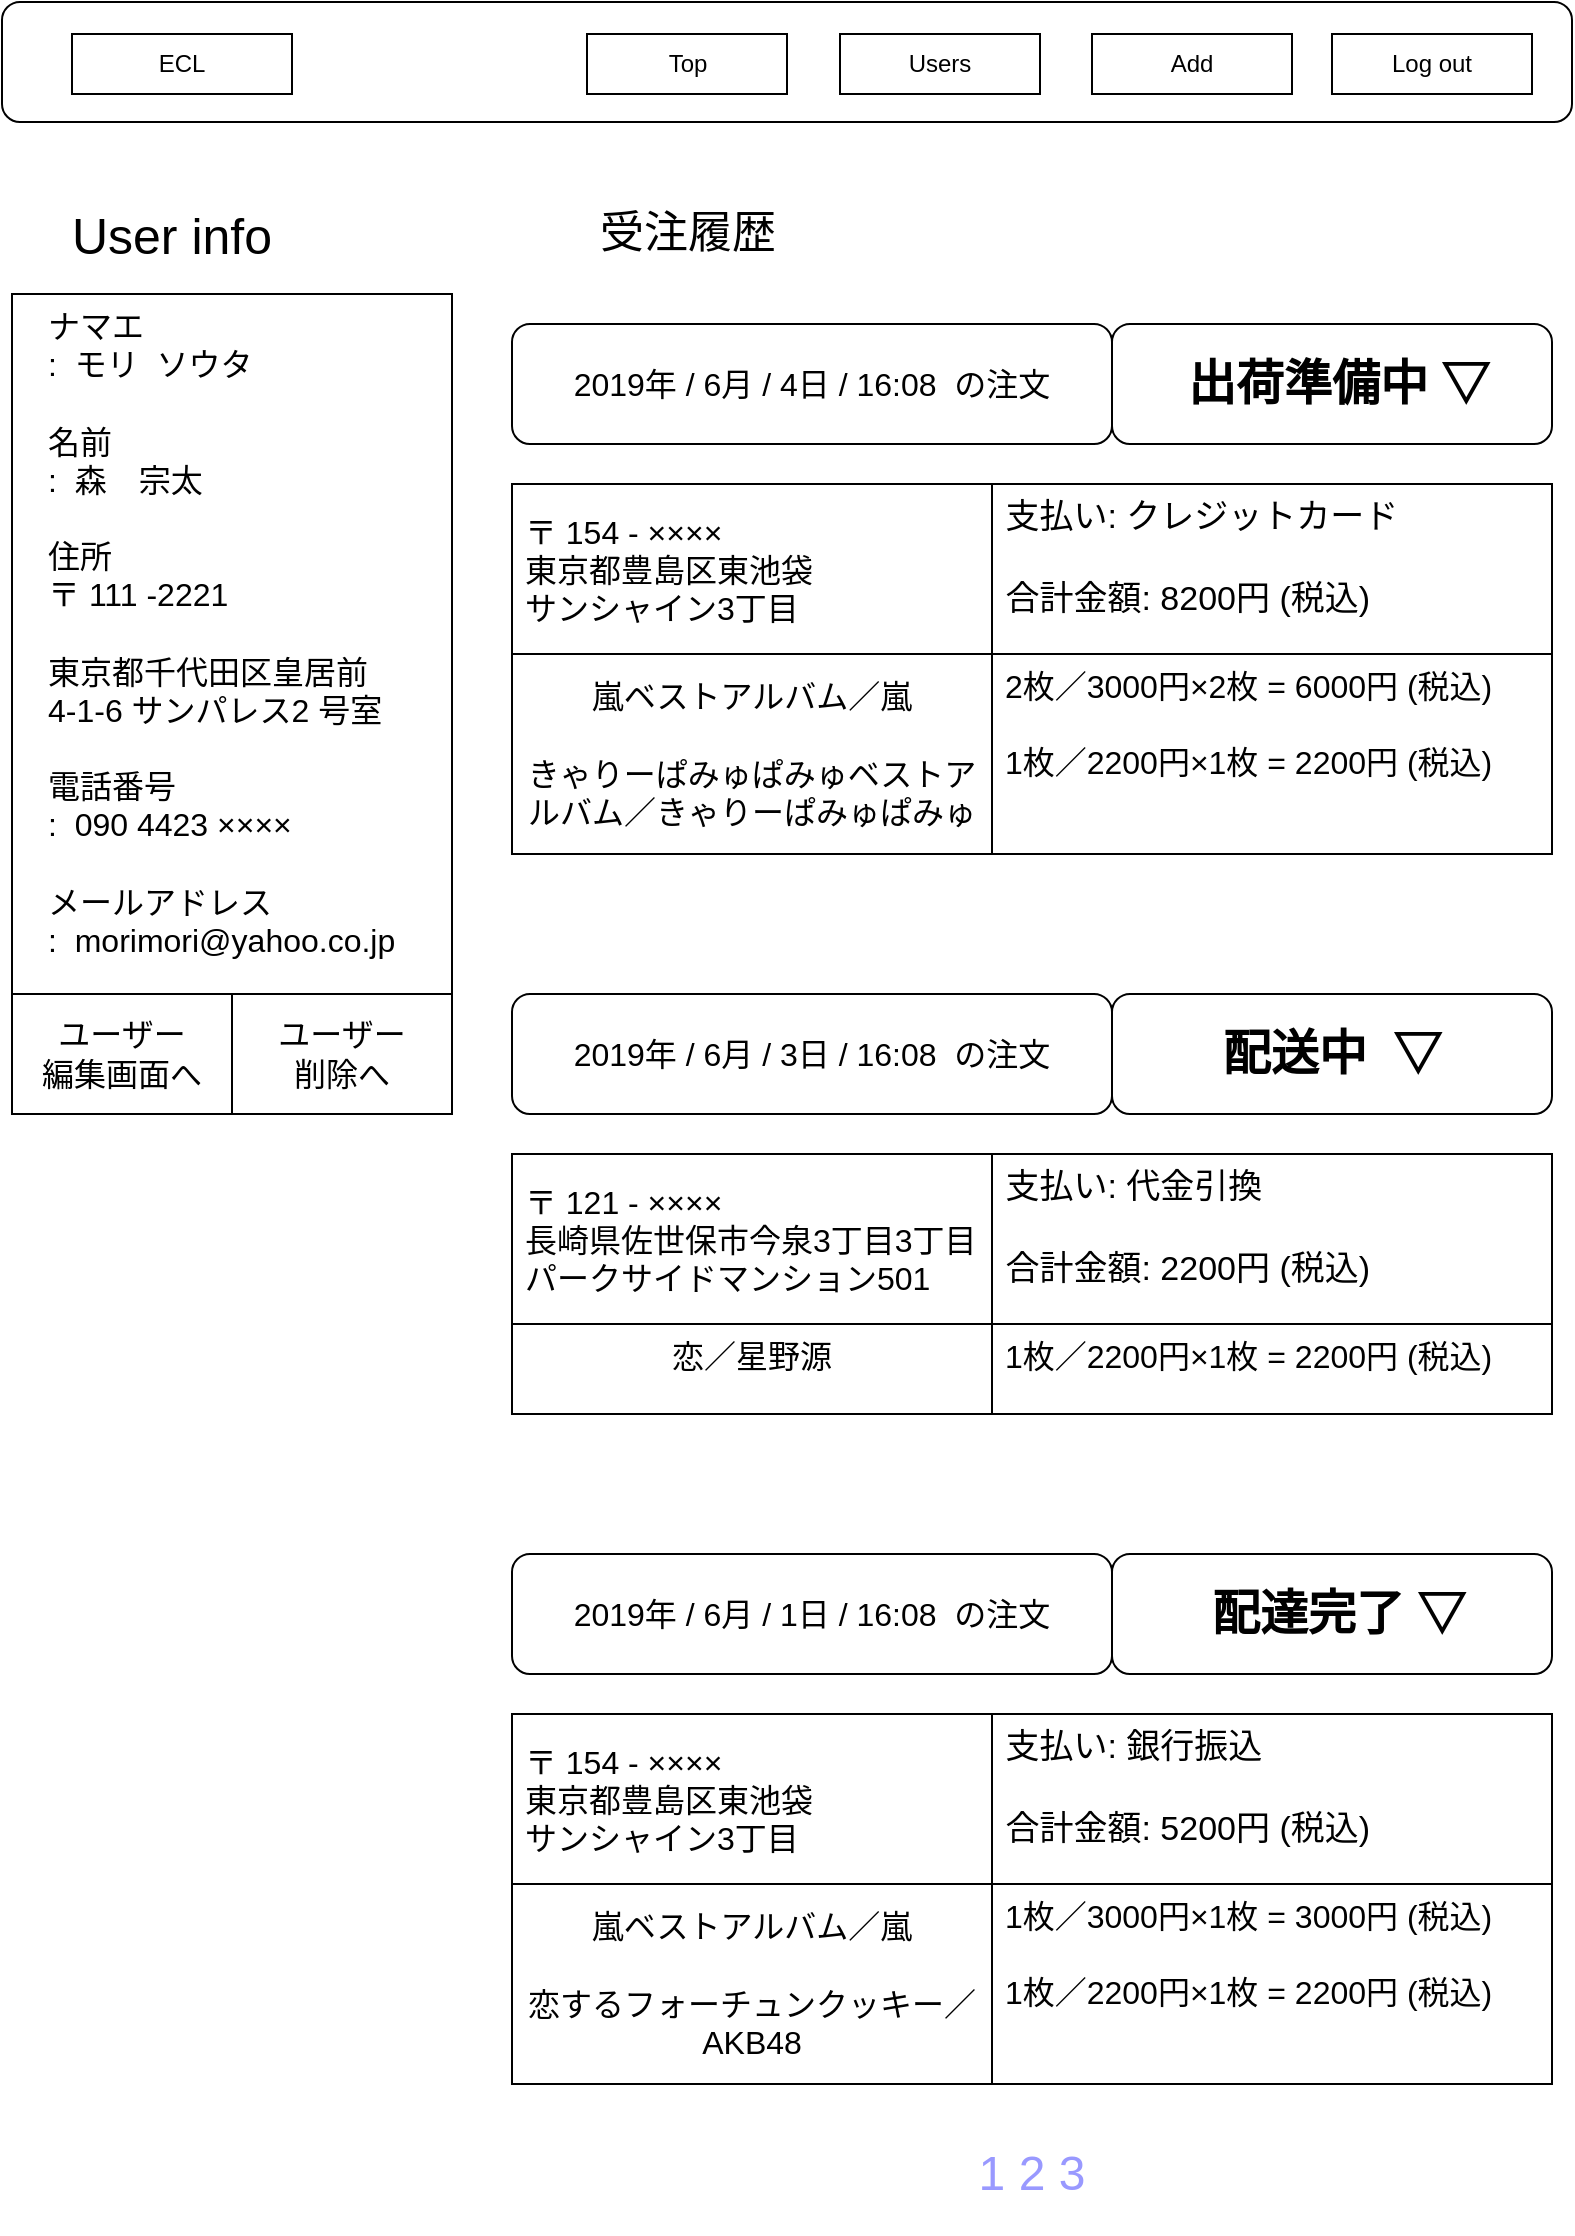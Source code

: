 <mxfile version="10.8.9" type="github"><diagram id="50Dxd6yPXRq7qMc2vB97" name="Page-1"><mxGraphModel dx="840" dy="484" grid="1" gridSize="10" guides="1" tooltips="1" connect="1" arrows="1" fold="1" page="1" pageScale="1" pageWidth="827" pageHeight="1169" math="0" shadow="0"><root><mxCell id="0"/><mxCell id="1" parent="0"/><mxCell id="UZSk_sChq5RonT3k2Ovc-3" value="" style="rounded=1;whiteSpace=wrap;html=1;" parent="1" vertex="1"><mxGeometry x="25" y="34" width="785" height="60" as="geometry"/></mxCell><mxCell id="UZSk_sChq5RonT3k2Ovc-4" value="ECL" style="rounded=0;whiteSpace=wrap;html=1;" parent="1" vertex="1"><mxGeometry x="60" y="50" width="110" height="30" as="geometry"/></mxCell><mxCell id="UZSk_sChq5RonT3k2Ovc-5" value="Top" style="rounded=0;whiteSpace=wrap;html=1;" parent="1" vertex="1"><mxGeometry x="317.5" y="50" width="100" height="30" as="geometry"/></mxCell><mxCell id="UZSk_sChq5RonT3k2Ovc-6" value="Add" style="rounded=0;whiteSpace=wrap;html=1;" parent="1" vertex="1"><mxGeometry x="570" y="50" width="100" height="30" as="geometry"/></mxCell><mxCell id="UZSk_sChq5RonT3k2Ovc-7" value="Log out" style="rounded=0;whiteSpace=wrap;html=1;" parent="1" vertex="1"><mxGeometry x="690" y="50" width="100" height="30" as="geometry"/></mxCell><mxCell id="2L29x2qr-hP5VxPjzTvn-1" value="Users" style="rounded=0;whiteSpace=wrap;html=1;" parent="1" vertex="1"><mxGeometry x="444" y="50" width="100" height="30" as="geometry"/></mxCell><mxCell id="uoC2nZNeho3rs4pRY6W8-2" value="&lt;font style=&quot;font-size: 25px&quot;&gt;User info&lt;/font&gt;" style="rounded=0;whiteSpace=wrap;html=1;strokeColor=none;" parent="1" vertex="1"><mxGeometry x="50" y="120" width="120" height="60" as="geometry"/></mxCell><mxCell id="uoC2nZNeho3rs4pRY6W8-4" value="&lt;div style=&quot;text-align: left&quot;&gt;&lt;span style=&quot;font-size: 16px&quot;&gt;　ナマエ&lt;/span&gt;&lt;/div&gt;&lt;div style=&quot;text-align: left&quot;&gt;&lt;span style=&quot;font-size: 16px&quot;&gt;　:&amp;nbsp; モリ&amp;nbsp; ソウタ&lt;/span&gt;&lt;/div&gt;&lt;div style=&quot;text-align: left&quot;&gt;&lt;span style=&quot;font-size: 16px&quot;&gt;&lt;br&gt;&lt;/span&gt;&lt;/div&gt;&lt;div style=&quot;text-align: left&quot;&gt;&lt;span style=&quot;font-size: 16px&quot;&gt;　名前&lt;/span&gt;&lt;/div&gt;&lt;div style=&quot;text-align: left&quot;&gt;&lt;span style=&quot;font-size: 16px&quot;&gt;　:&amp;nbsp; 森　宗太&lt;/span&gt;&lt;/div&gt;&lt;div style=&quot;text-align: left&quot;&gt;&lt;span style=&quot;font-size: 16px&quot;&gt;&lt;br&gt;&lt;/span&gt;&lt;/div&gt;&lt;div style=&quot;text-align: left&quot;&gt;&lt;span style=&quot;font-size: 16px&quot;&gt;　住所&lt;/span&gt;&lt;/div&gt;&lt;div style=&quot;text-align: left&quot;&gt;&lt;span style=&quot;font-size: 16px&quot;&gt;　〒 111 -2221&lt;/span&gt;&lt;/div&gt;&lt;div style=&quot;text-align: left&quot;&gt;&lt;span style=&quot;font-size: 16px&quot;&gt;　&lt;/span&gt;&lt;/div&gt;&lt;div style=&quot;text-align: left&quot;&gt;&lt;span style=&quot;font-size: 16px&quot;&gt;　東京都千代田区皇居前&lt;/span&gt;&lt;/div&gt;&lt;div style=&quot;text-align: left&quot;&gt;&lt;span style=&quot;font-size: 16px&quot;&gt;　4-1-6 サンパレス2 号室&lt;/span&gt;&lt;/div&gt;&lt;div style=&quot;text-align: left&quot;&gt;&lt;span style=&quot;font-size: 16px&quot;&gt;&lt;br&gt;&lt;/span&gt;&lt;/div&gt;&lt;div style=&quot;text-align: left&quot;&gt;&lt;span style=&quot;font-size: 16px&quot;&gt;　電話番号&lt;/span&gt;&lt;/div&gt;&lt;div style=&quot;text-align: left&quot;&gt;&lt;span style=&quot;font-size: 16px&quot;&gt;　:&amp;nbsp; 090 4423 ××××&lt;/span&gt;&lt;/div&gt;&lt;div style=&quot;text-align: left&quot;&gt;&lt;span style=&quot;font-size: 16px&quot;&gt;&lt;br&gt;&lt;/span&gt;&lt;/div&gt;&lt;div style=&quot;text-align: left&quot;&gt;&lt;span style=&quot;font-size: 16px&quot;&gt;　メールアドレス&lt;/span&gt;&lt;/div&gt;&lt;div style=&quot;text-align: left&quot;&gt;&lt;span style=&quot;font-size: 16px&quot;&gt;　:&amp;nbsp; morimori@yahoo.co.jp&lt;/span&gt;&lt;/div&gt;&lt;div style=&quot;text-align: left&quot;&gt;&lt;span style=&quot;font-size: 16px&quot;&gt;&lt;br&gt;&lt;/span&gt;&lt;/div&gt;&lt;div style=&quot;text-align: left&quot;&gt;&lt;span style=&quot;font-size: 16px&quot;&gt;　&lt;/span&gt;&lt;/div&gt;" style="rounded=0;whiteSpace=wrap;html=1;strokeColor=#000000;direction=south;fillColor=#ffffff;align=left;verticalAlign=top;" parent="1" vertex="1"><mxGeometry x="30" y="180" width="220" height="350" as="geometry"/></mxCell><mxCell id="uoC2nZNeho3rs4pRY6W8-6" value="&lt;span style=&quot;font-size: 22px&quot;&gt;受注履歴&lt;/span&gt;" style="rounded=0;whiteSpace=wrap;html=1;strokeColor=none;fillColor=#ffffff;" parent="1" vertex="1"><mxGeometry x="307.5" y="120" width="120" height="60" as="geometry"/></mxCell><mxCell id="uoC2nZNeho3rs4pRY6W8-15" value="嵐ベストアルバム／嵐&lt;br&gt;&lt;span&gt;&lt;br&gt;きゃりーぱみゅぱみゅベストアルバム／きゃりーぱみゅぱみゅ&lt;/span&gt;" style="rounded=0;whiteSpace=wrap;html=1;strokeColor=#000000;fillColor=#ffffff;fontSize=16;" parent="1" vertex="1"><mxGeometry x="280" y="360" width="240" height="100" as="geometry"/></mxCell><mxCell id="uoC2nZNeho3rs4pRY6W8-16" value="&amp;nbsp;支払い:&amp;nbsp;クレジットカード&lt;br&gt;&lt;br&gt;&amp;nbsp;合計金額: 8200円 (税込)&lt;br&gt;" style="rounded=0;whiteSpace=wrap;html=1;strokeColor=#000000;fillColor=none;fontSize=17;verticalAlign=top;align=left;" parent="1" vertex="1"><mxGeometry x="520" y="275" width="280" height="85" as="geometry"/></mxCell><mxCell id="uoC2nZNeho3rs4pRY6W8-18" value="&amp;nbsp;2枚／3000円×2枚 = 6000円 (税込)&lt;br&gt;&lt;br&gt;&amp;nbsp;1枚／2200円×1枚 = 2200円 (税込)&lt;br&gt;" style="rounded=0;whiteSpace=wrap;html=1;strokeColor=#000000;fillColor=#ffffff;fontSize=16;verticalAlign=top;align=left;" parent="1" vertex="1"><mxGeometry x="520" y="360" width="280" height="100" as="geometry"/></mxCell><mxCell id="uoC2nZNeho3rs4pRY6W8-19" value="&lt;div style=&quot;text-align: left&quot;&gt;&lt;span&gt;&amp;nbsp;〒 154 - ××××&lt;/span&gt;&lt;/div&gt;&amp;nbsp;東京都豊島区東池袋&lt;br&gt;&amp;nbsp;サンシャイン3丁目&lt;br&gt;" style="rounded=0;whiteSpace=wrap;html=1;strokeColor=#000000;fillColor=#ffffff;fontSize=16;align=left;" parent="1" vertex="1"><mxGeometry x="280" y="275" width="240" height="85" as="geometry"/></mxCell><mxCell id="uoC2nZNeho3rs4pRY6W8-37" value="2019年 / 6月 / 4日 / 16:08&amp;nbsp; の注文" style="rounded=1;whiteSpace=wrap;html=1;strokeColor=#000000;fillColor=none;fontSize=16;" parent="1" vertex="1"><mxGeometry x="280" y="195" width="300" height="60" as="geometry"/></mxCell><mxCell id="uoC2nZNeho3rs4pRY6W8-42" value="ユーザー&lt;br&gt;編集画面へ" style="rounded=0;whiteSpace=wrap;html=1;strokeColor=#000000;fillColor=none;fontSize=16;" parent="1" vertex="1"><mxGeometry x="30" y="530" width="110" height="60" as="geometry"/></mxCell><mxCell id="vnpIPEJPOJ_XRou353Tg-1" value="ユーザー&lt;br&gt;削除へ&lt;br&gt;" style="rounded=0;whiteSpace=wrap;html=1;strokeColor=#000000;fillColor=none;fontSize=16;" parent="1" vertex="1"><mxGeometry x="140" y="530" width="110" height="60" as="geometry"/></mxCell><mxCell id="51n4fz1FGqf5ZQ4d8BYA-1" value="&lt;font style=&quot;font-size: 24px&quot;&gt;&lt;b&gt;&amp;nbsp;出荷準備中 ▽&lt;/b&gt;&lt;/font&gt;" style="rounded=1;whiteSpace=wrap;html=1;align=center;" parent="1" vertex="1"><mxGeometry x="580" y="195" width="220" height="60" as="geometry"/></mxCell><mxCell id="51n4fz1FGqf5ZQ4d8BYA-2" value="2019年 / 6月 / 3日 / 16:08&amp;nbsp; の注文" style="rounded=1;whiteSpace=wrap;html=1;strokeColor=#000000;fillColor=none;fontSize=16;" parent="1" vertex="1"><mxGeometry x="280" y="530" width="300" height="60" as="geometry"/></mxCell><mxCell id="51n4fz1FGqf5ZQ4d8BYA-3" value="&lt;font style=&quot;font-size: 24px&quot;&gt;&lt;b&gt;配送中&amp;nbsp; ▽&lt;/b&gt;&lt;/font&gt;" style="rounded=1;whiteSpace=wrap;html=1;align=center;" parent="1" vertex="1"><mxGeometry x="580" y="530" width="220" height="60" as="geometry"/></mxCell><mxCell id="51n4fz1FGqf5ZQ4d8BYA-4" value="&amp;nbsp;支払い: 代金引換&lt;br&gt;&lt;br&gt;&amp;nbsp;合計金額: 2200円 (税込)&lt;br&gt;" style="rounded=0;whiteSpace=wrap;html=1;strokeColor=#000000;fillColor=none;fontSize=17;verticalAlign=top;align=left;" parent="1" vertex="1"><mxGeometry x="520" y="610" width="280" height="85" as="geometry"/></mxCell><mxCell id="51n4fz1FGqf5ZQ4d8BYA-5" value="&amp;nbsp;1枚／2200円×1枚 = 2200円 (税込)&lt;br&gt;" style="rounded=0;whiteSpace=wrap;html=1;strokeColor=#000000;fillColor=#ffffff;fontSize=16;verticalAlign=top;align=left;" parent="1" vertex="1"><mxGeometry x="520" y="695" width="280" height="45" as="geometry"/></mxCell><mxCell id="51n4fz1FGqf5ZQ4d8BYA-6" value="恋／星野源&lt;br&gt;&lt;span&gt;&lt;br&gt;&lt;br&gt;&lt;/span&gt;" style="rounded=0;whiteSpace=wrap;html=1;strokeColor=#000000;fillColor=#ffffff;fontSize=16;verticalAlign=top;" parent="1" vertex="1"><mxGeometry x="280" y="695" width="240" height="45" as="geometry"/></mxCell><mxCell id="51n4fz1FGqf5ZQ4d8BYA-7" value="&lt;div style=&quot;text-align: left&quot;&gt;&lt;span&gt;&amp;nbsp;〒 121 - ××××&lt;/span&gt;&lt;/div&gt;&amp;nbsp;長崎県佐世保市今泉3丁目3丁目&lt;br&gt;&amp;nbsp;パークサイドマンション501&lt;br&gt;" style="rounded=0;whiteSpace=wrap;html=1;strokeColor=#000000;fillColor=#ffffff;fontSize=16;align=left;" parent="1" vertex="1"><mxGeometry x="280" y="610" width="240" height="85" as="geometry"/></mxCell><mxCell id="51n4fz1FGqf5ZQ4d8BYA-8" value="&amp;nbsp;1枚／3000円×1枚 = 3000円 (税込)&lt;br&gt;&lt;br&gt;&amp;nbsp;1枚／2200円×1枚 = 2200円 (税込)&lt;br&gt;" style="rounded=0;whiteSpace=wrap;html=1;strokeColor=#000000;fillColor=#ffffff;fontSize=16;verticalAlign=top;align=left;" parent="1" vertex="1"><mxGeometry x="520" y="975" width="280" height="100" as="geometry"/></mxCell><mxCell id="51n4fz1FGqf5ZQ4d8BYA-9" value="嵐ベストアルバム／嵐&lt;br&gt;&lt;span&gt;&lt;br&gt;恋するフォーチュンクッキー／AKB48&lt;br&gt;&lt;/span&gt;" style="rounded=0;whiteSpace=wrap;html=1;strokeColor=#000000;fillColor=#ffffff;fontSize=16;" parent="1" vertex="1"><mxGeometry x="280" y="975" width="240" height="100" as="geometry"/></mxCell><mxCell id="51n4fz1FGqf5ZQ4d8BYA-10" value="&lt;div style=&quot;text-align: left&quot;&gt;&lt;span&gt;&amp;nbsp;〒 154 - ××××&lt;/span&gt;&lt;/div&gt;&amp;nbsp;東京都豊島区東池袋&lt;br&gt;&amp;nbsp;サンシャイン3丁目&lt;br&gt;" style="rounded=0;whiteSpace=wrap;html=1;strokeColor=#000000;fillColor=#ffffff;fontSize=16;align=left;" parent="1" vertex="1"><mxGeometry x="280" y="890" width="240" height="85" as="geometry"/></mxCell><mxCell id="51n4fz1FGqf5ZQ4d8BYA-11" value="&amp;nbsp;支払い: 銀行振込&lt;br&gt;&lt;br&gt;&amp;nbsp;合計金額: 5200円 (税込)&lt;br&gt;" style="rounded=0;whiteSpace=wrap;html=1;strokeColor=#000000;fillColor=none;fontSize=17;verticalAlign=top;align=left;" parent="1" vertex="1"><mxGeometry x="520" y="890" width="280" height="85" as="geometry"/></mxCell><mxCell id="51n4fz1FGqf5ZQ4d8BYA-12" value="&lt;font style=&quot;font-size: 24px&quot;&gt;&lt;b&gt;&amp;nbsp;配達完了 ▽&lt;/b&gt;&lt;/font&gt;" style="rounded=1;whiteSpace=wrap;html=1;align=center;" parent="1" vertex="1"><mxGeometry x="580" y="810" width="220" height="60" as="geometry"/></mxCell><mxCell id="51n4fz1FGqf5ZQ4d8BYA-13" value="2019年 / 6月 / 1日 / 16:08&amp;nbsp; の注文" style="rounded=1;whiteSpace=wrap;html=1;strokeColor=#000000;fillColor=none;fontSize=16;" parent="1" vertex="1"><mxGeometry x="280" y="810" width="300" height="60" as="geometry"/></mxCell><mxCell id="51n4fz1FGqf5ZQ4d8BYA-14" value="1 2 3" style="rounded=0;whiteSpace=wrap;html=1;align=center;fontSize=24;fontColor=#9999FF;strokeColor=none;" parent="1" vertex="1"><mxGeometry x="280" y="1090" width="520" height="60" as="geometry"/></mxCell></root></mxGraphModel></diagram></mxfile>
